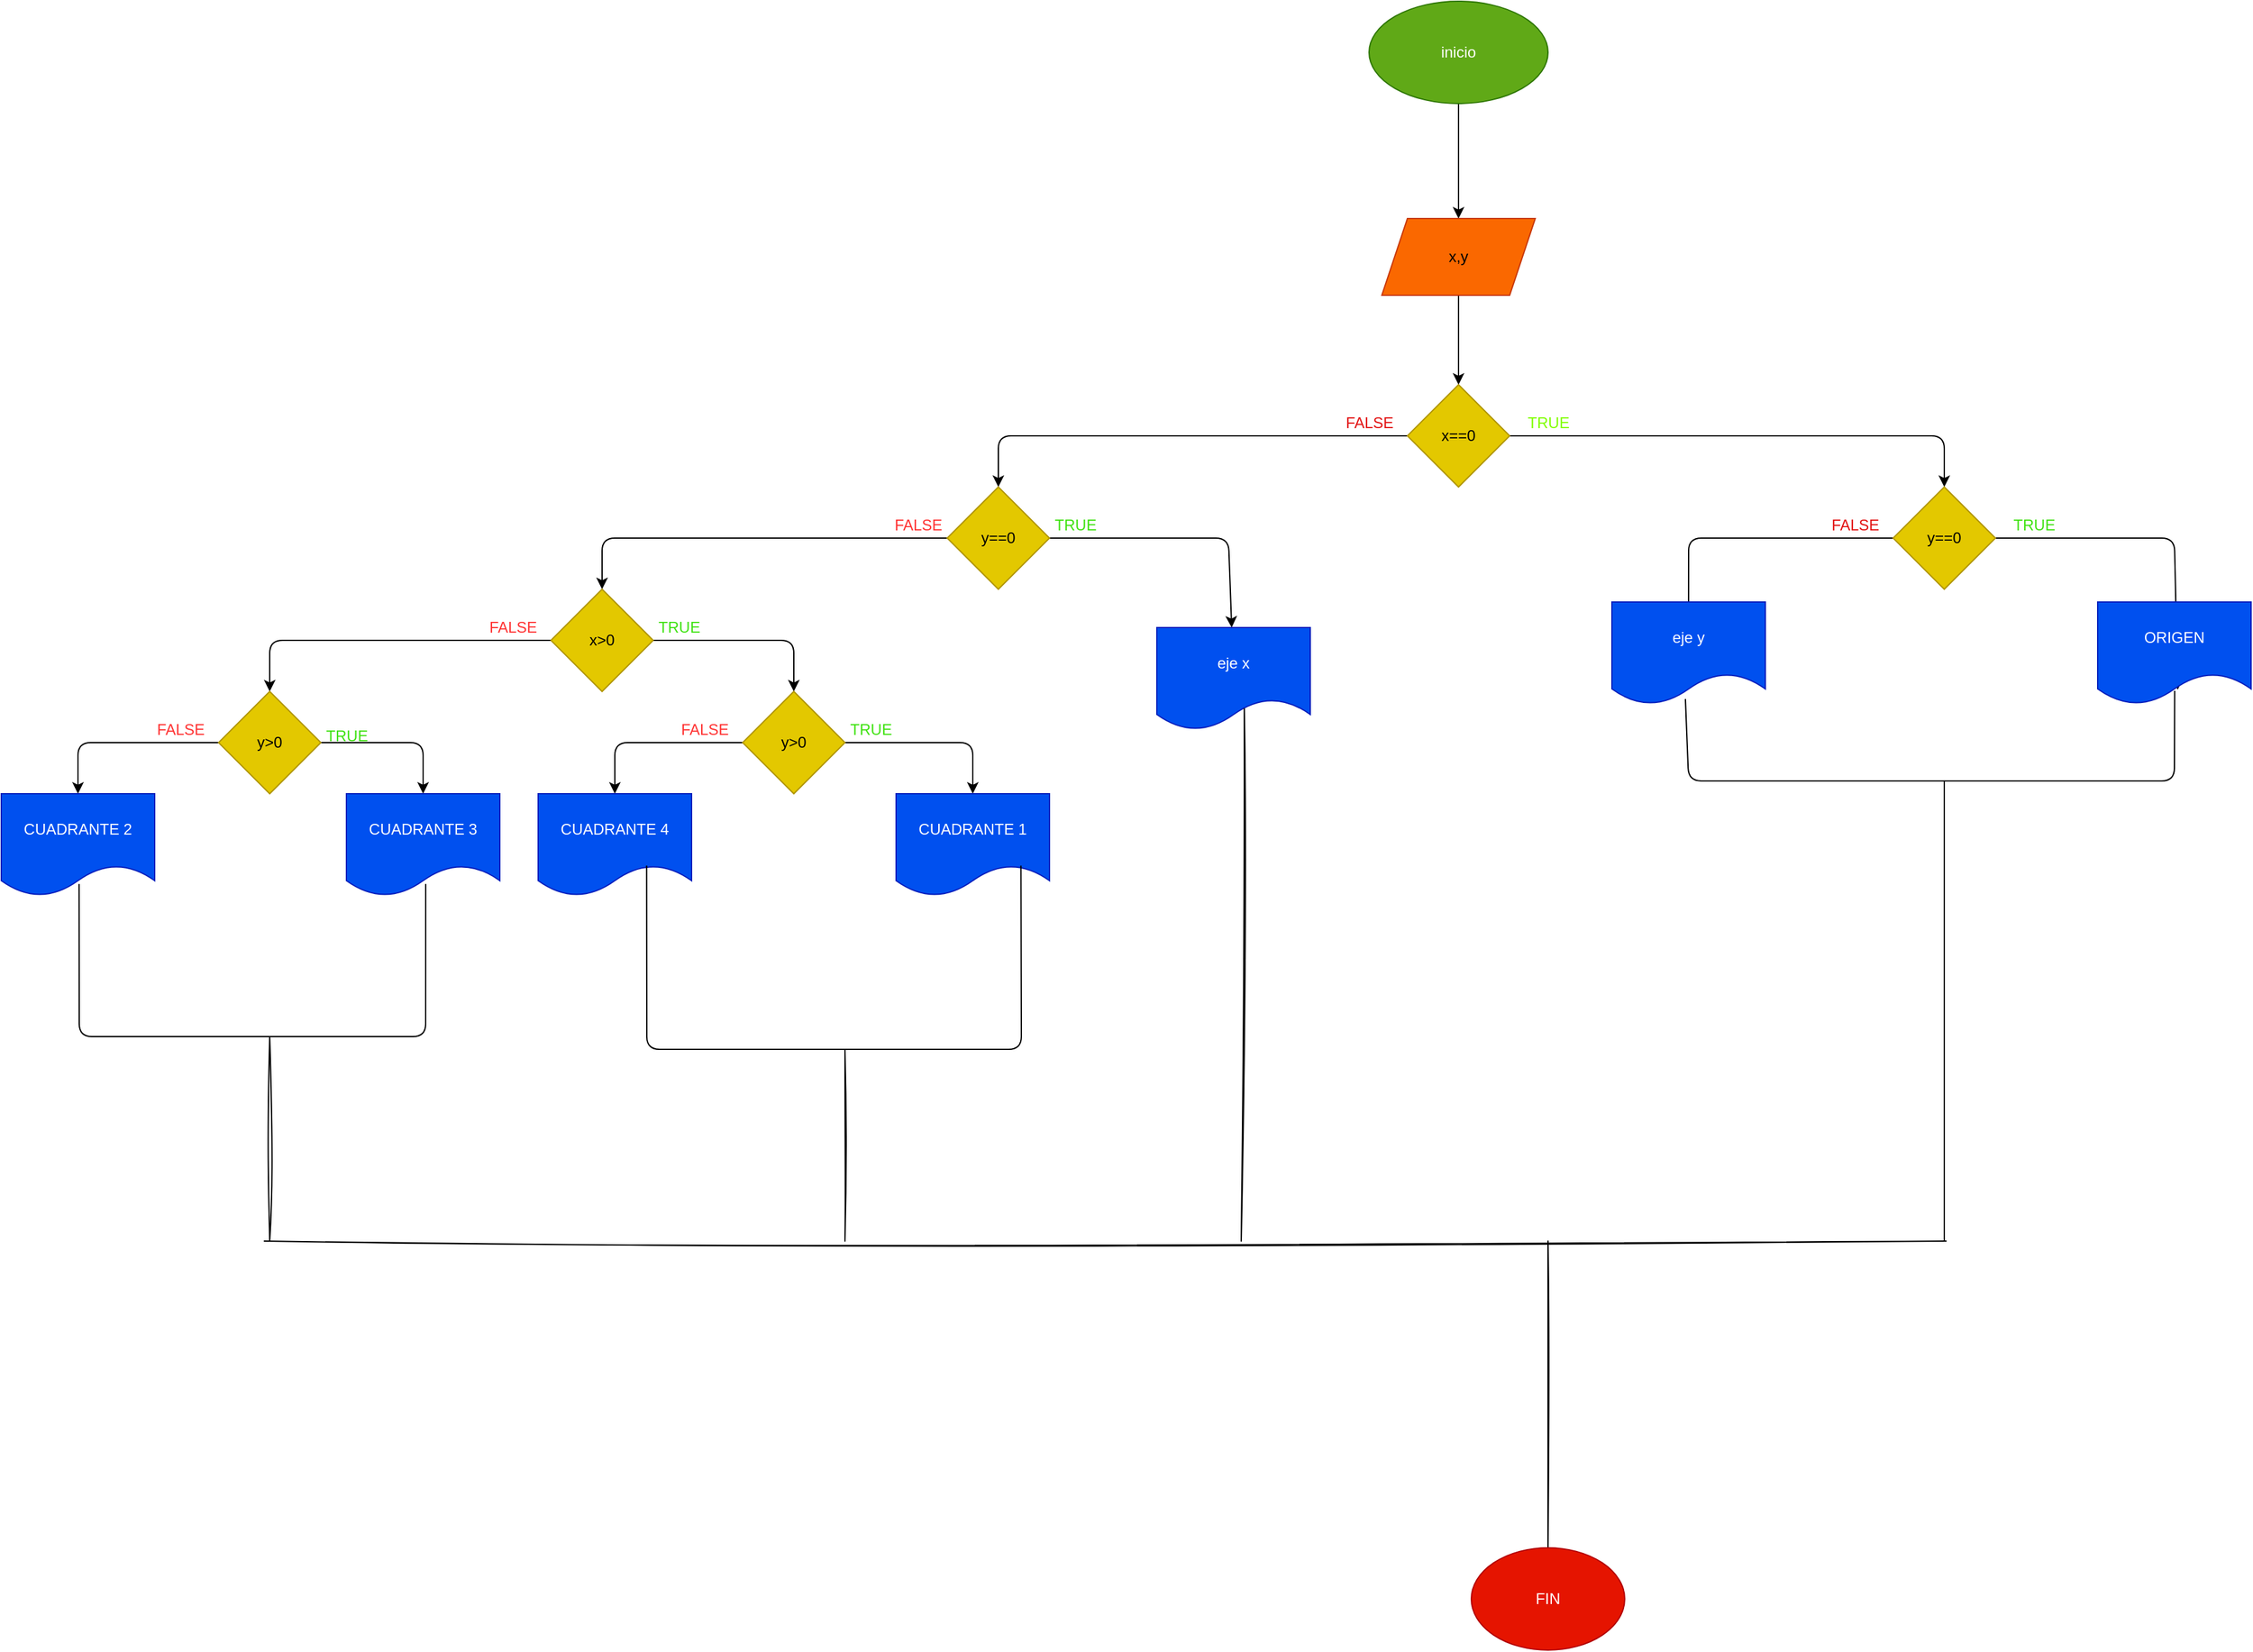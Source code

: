 <mxfile>
    <diagram id="jtr1Tm0XrrfJptQ2LhaA" name="Página-1">
        <mxGraphModel dx="1606" dy="448" grid="1" gridSize="10" guides="0" tooltips="1" connect="1" arrows="1" fold="1" page="1" pageScale="1" pageWidth="827" pageHeight="1169" math="0" shadow="0">
            <root>
                <mxCell id="0"/>
                <mxCell id="1" parent="0"/>
                <mxCell id="4" value="" style="edgeStyle=none;html=1;" edge="1" parent="1" source="2" target="3">
                    <mxGeometry relative="1" as="geometry"/>
                </mxCell>
                <mxCell id="2" value="inicio" style="ellipse;whiteSpace=wrap;html=1;fillColor=#60a917;fontColor=#ffffff;strokeColor=#2D7600;" vertex="1" parent="1">
                    <mxGeometry x="460" y="150" width="140" height="80" as="geometry"/>
                </mxCell>
                <mxCell id="6" value="" style="edgeStyle=none;html=1;" edge="1" parent="1" source="3" target="5">
                    <mxGeometry relative="1" as="geometry"/>
                </mxCell>
                <mxCell id="3" value="x,y" style="shape=parallelogram;perimeter=parallelogramPerimeter;whiteSpace=wrap;html=1;fixedSize=1;fillColor=#fa6800;fontColor=#000000;strokeColor=#C73500;" vertex="1" parent="1">
                    <mxGeometry x="470" y="320" width="120" height="60" as="geometry"/>
                </mxCell>
                <mxCell id="8" value="" style="edgeStyle=none;html=1;" edge="1" parent="1" source="5" target="7">
                    <mxGeometry relative="1" as="geometry">
                        <Array as="points">
                            <mxPoint x="910" y="490"/>
                        </Array>
                    </mxGeometry>
                </mxCell>
                <mxCell id="10" value="" style="edgeStyle=none;html=1;" edge="1" parent="1" source="5" target="9">
                    <mxGeometry relative="1" as="geometry">
                        <Array as="points">
                            <mxPoint x="170" y="490"/>
                        </Array>
                    </mxGeometry>
                </mxCell>
                <mxCell id="5" value="x==0" style="rhombus;whiteSpace=wrap;html=1;fillColor=#e3c800;fontColor=#000000;strokeColor=#B09500;" vertex="1" parent="1">
                    <mxGeometry x="490" y="450" width="80" height="80" as="geometry"/>
                </mxCell>
                <mxCell id="12" value="" style="edgeStyle=none;html=1;entryX=0.499;entryY=0.848;entryDx=0;entryDy=0;entryPerimeter=0;" edge="1" parent="1" source="7" target="11">
                    <mxGeometry relative="1" as="geometry">
                        <Array as="points">
                            <mxPoint x="710" y="570"/>
                        </Array>
                    </mxGeometry>
                </mxCell>
                <mxCell id="14" value="" style="edgeStyle=none;html=1;entryX=0.522;entryY=0.858;entryDx=0;entryDy=0;entryPerimeter=0;" edge="1" parent="1" source="7" target="13">
                    <mxGeometry relative="1" as="geometry">
                        <Array as="points">
                            <mxPoint x="1090" y="570"/>
                        </Array>
                    </mxGeometry>
                </mxCell>
                <mxCell id="7" value="y==0" style="rhombus;whiteSpace=wrap;html=1;fillColor=#e3c800;fontColor=#000000;strokeColor=#B09500;" vertex="1" parent="1">
                    <mxGeometry x="870" y="530" width="80" height="80" as="geometry"/>
                </mxCell>
                <mxCell id="21" value="" style="edgeStyle=none;html=1;" edge="1" parent="1" source="9" target="20">
                    <mxGeometry relative="1" as="geometry">
                        <Array as="points">
                            <mxPoint x="350" y="570"/>
                        </Array>
                    </mxGeometry>
                </mxCell>
                <mxCell id="23" value="" style="edgeStyle=none;html=1;" edge="1" parent="1" source="9" target="22">
                    <mxGeometry relative="1" as="geometry">
                        <Array as="points">
                            <mxPoint x="-140" y="570"/>
                        </Array>
                    </mxGeometry>
                </mxCell>
                <mxCell id="9" value="y==0" style="rhombus;whiteSpace=wrap;html=1;fillColor=#e3c800;fontColor=#000000;strokeColor=#B09500;" vertex="1" parent="1">
                    <mxGeometry x="130" y="530" width="80" height="80" as="geometry"/>
                </mxCell>
                <mxCell id="11" value="eje y" style="shape=document;whiteSpace=wrap;html=1;boundedLbl=1;fillColor=#0050ef;fontColor=#ffffff;strokeColor=#001DBC;" vertex="1" parent="1">
                    <mxGeometry x="650" y="620" width="120" height="80" as="geometry"/>
                </mxCell>
                <mxCell id="13" value="ORIGEN" style="shape=document;whiteSpace=wrap;html=1;boundedLbl=1;fillColor=#0050ef;fontColor=#ffffff;strokeColor=#001DBC;" vertex="1" parent="1">
                    <mxGeometry x="1030" y="620" width="120" height="80" as="geometry"/>
                </mxCell>
                <mxCell id="16" value="" style="endArrow=none;html=1;entryX=0.502;entryY=0.868;entryDx=0;entryDy=0;entryPerimeter=0;" edge="1" parent="1" target="13">
                    <mxGeometry width="50" height="50" relative="1" as="geometry">
                        <mxPoint x="920" y="760" as="sourcePoint"/>
                        <mxPoint x="1130" y="730" as="targetPoint"/>
                        <Array as="points">
                            <mxPoint x="1090" y="760"/>
                        </Array>
                    </mxGeometry>
                </mxCell>
                <mxCell id="17" value="" style="endArrow=none;html=1;entryX=0.479;entryY=0.948;entryDx=0;entryDy=0;entryPerimeter=0;" edge="1" parent="1" target="11">
                    <mxGeometry width="50" height="50" relative="1" as="geometry">
                        <mxPoint x="920" y="760" as="sourcePoint"/>
                        <mxPoint x="1100" y="690" as="targetPoint"/>
                        <Array as="points">
                            <mxPoint x="710" y="760"/>
                        </Array>
                    </mxGeometry>
                </mxCell>
                <mxCell id="19" value="" style="endArrow=none;html=1;" edge="1" parent="1">
                    <mxGeometry width="50" height="50" relative="1" as="geometry">
                        <mxPoint x="910" y="1120" as="sourcePoint"/>
                        <mxPoint x="910" y="760" as="targetPoint"/>
                    </mxGeometry>
                </mxCell>
                <mxCell id="20" value="eje x" style="shape=document;whiteSpace=wrap;html=1;boundedLbl=1;fillColor=#0050ef;strokeColor=#001DBC;fontColor=#ffffff;" vertex="1" parent="1">
                    <mxGeometry x="294" y="640" width="120" height="80" as="geometry"/>
                </mxCell>
                <mxCell id="25" value="" style="edgeStyle=none;html=1;" edge="1" parent="1" source="22" target="24">
                    <mxGeometry relative="1" as="geometry">
                        <Array as="points">
                            <mxPoint x="10" y="650"/>
                        </Array>
                    </mxGeometry>
                </mxCell>
                <mxCell id="27" value="" style="edgeStyle=none;html=1;" edge="1" parent="1" source="22" target="26">
                    <mxGeometry relative="1" as="geometry">
                        <Array as="points">
                            <mxPoint x="-400" y="650"/>
                        </Array>
                    </mxGeometry>
                </mxCell>
                <mxCell id="22" value="x&amp;gt;0" style="rhombus;whiteSpace=wrap;html=1;fillColor=#e3c800;strokeColor=#B09500;fontColor=#000000;" vertex="1" parent="1">
                    <mxGeometry x="-180" y="610" width="80" height="80" as="geometry"/>
                </mxCell>
                <mxCell id="29" value="" style="edgeStyle=none;html=1;" edge="1" parent="1" source="24" target="28">
                    <mxGeometry relative="1" as="geometry">
                        <Array as="points">
                            <mxPoint x="150" y="730"/>
                        </Array>
                    </mxGeometry>
                </mxCell>
                <mxCell id="32" value="" style="edgeStyle=none;html=1;" edge="1" parent="1" source="24" target="31">
                    <mxGeometry relative="1" as="geometry">
                        <Array as="points">
                            <mxPoint x="-130" y="730"/>
                        </Array>
                    </mxGeometry>
                </mxCell>
                <mxCell id="24" value="y&amp;gt;0" style="rhombus;whiteSpace=wrap;html=1;fillColor=#e3c800;strokeColor=#B09500;fontColor=#000000;" vertex="1" parent="1">
                    <mxGeometry x="-30" y="690" width="80" height="80" as="geometry"/>
                </mxCell>
                <mxCell id="34" value="" style="edgeStyle=none;html=1;" edge="1" parent="1" source="26" target="33">
                    <mxGeometry relative="1" as="geometry">
                        <Array as="points">
                            <mxPoint x="-280" y="730"/>
                        </Array>
                    </mxGeometry>
                </mxCell>
                <mxCell id="36" value="" style="edgeStyle=none;html=1;" edge="1" parent="1" source="26" target="35">
                    <mxGeometry relative="1" as="geometry">
                        <Array as="points">
                            <mxPoint x="-550" y="730"/>
                        </Array>
                    </mxGeometry>
                </mxCell>
                <mxCell id="26" value="y&amp;gt;0" style="rhombus;whiteSpace=wrap;html=1;fillColor=#e3c800;strokeColor=#B09500;fontColor=#000000;" vertex="1" parent="1">
                    <mxGeometry x="-440" y="690" width="80" height="80" as="geometry"/>
                </mxCell>
                <mxCell id="28" value="CUADRANTE 1" style="shape=document;whiteSpace=wrap;html=1;boundedLbl=1;fillColor=#0050ef;strokeColor=#001DBC;fontColor=#ffffff;" vertex="1" parent="1">
                    <mxGeometry x="90" y="770" width="120" height="80" as="geometry"/>
                </mxCell>
                <mxCell id="31" value="CUADRANTE 4" style="shape=document;whiteSpace=wrap;html=1;boundedLbl=1;fillColor=#0050ef;strokeColor=#001DBC;fontColor=#ffffff;" vertex="1" parent="1">
                    <mxGeometry x="-190" y="770" width="120" height="80" as="geometry"/>
                </mxCell>
                <mxCell id="33" value="CUADRANTE 3" style="shape=document;whiteSpace=wrap;html=1;boundedLbl=1;fillColor=#0050ef;strokeColor=#001DBC;fontColor=#ffffff;" vertex="1" parent="1">
                    <mxGeometry x="-340" y="770" width="120" height="80" as="geometry"/>
                </mxCell>
                <mxCell id="35" value="CUADRANTE 2" style="shape=document;whiteSpace=wrap;html=1;boundedLbl=1;fillColor=#0050ef;strokeColor=#001DBC;fontColor=#ffffff;" vertex="1" parent="1">
                    <mxGeometry x="-610" y="770" width="120" height="80" as="geometry"/>
                </mxCell>
                <mxCell id="37" value="" style="endArrow=none;html=1;entryX=0.507;entryY=0.883;entryDx=0;entryDy=0;entryPerimeter=0;" edge="1" parent="1" target="35">
                    <mxGeometry width="50" height="50" relative="1" as="geometry">
                        <mxPoint x="-400" y="960" as="sourcePoint"/>
                        <mxPoint x="-550" y="840" as="targetPoint"/>
                        <Array as="points">
                            <mxPoint x="-549" y="960"/>
                        </Array>
                    </mxGeometry>
                </mxCell>
                <mxCell id="38" value="" style="endArrow=none;html=1;entryX=0.517;entryY=0.883;entryDx=0;entryDy=0;entryPerimeter=0;" edge="1" parent="1" target="33">
                    <mxGeometry width="50" height="50" relative="1" as="geometry">
                        <mxPoint x="-400" y="960" as="sourcePoint"/>
                        <mxPoint x="-280" y="840" as="targetPoint"/>
                        <Array as="points">
                            <mxPoint x="-278" y="960"/>
                        </Array>
                    </mxGeometry>
                </mxCell>
                <mxCell id="39" value="" style="endArrow=none;html=1;entryX=0.707;entryY=0.703;entryDx=0;entryDy=0;entryPerimeter=0;" edge="1" parent="1" target="31">
                    <mxGeometry width="50" height="50" relative="1" as="geometry">
                        <mxPoint x="40" y="970" as="sourcePoint"/>
                        <mxPoint x="-118" y="830" as="targetPoint"/>
                        <Array as="points">
                            <mxPoint x="-105" y="970"/>
                        </Array>
                    </mxGeometry>
                </mxCell>
                <mxCell id="40" value="" style="endArrow=none;html=1;entryX=0.814;entryY=0.703;entryDx=0;entryDy=0;entryPerimeter=0;" edge="1" parent="1" target="28">
                    <mxGeometry width="50" height="50" relative="1" as="geometry">
                        <mxPoint x="40" y="970" as="sourcePoint"/>
                        <mxPoint x="180" y="830" as="targetPoint"/>
                        <Array as="points">
                            <mxPoint x="188" y="970"/>
                        </Array>
                    </mxGeometry>
                </mxCell>
                <mxCell id="42" value="" style="endArrow=none;html=1;sketch=1;" edge="1" parent="1">
                    <mxGeometry width="50" height="50" relative="1" as="geometry">
                        <mxPoint x="-400" y="1120" as="sourcePoint"/>
                        <mxPoint x="-400" y="960" as="targetPoint"/>
                    </mxGeometry>
                </mxCell>
                <mxCell id="43" value="" style="endArrow=none;html=1;sketch=1;" edge="1" parent="1">
                    <mxGeometry width="50" height="50" relative="1" as="geometry">
                        <mxPoint x="50" y="1120" as="sourcePoint"/>
                        <mxPoint x="50" y="970" as="targetPoint"/>
                    </mxGeometry>
                </mxCell>
                <mxCell id="44" value="" style="endArrow=none;html=1;sketch=1;entryX=0.57;entryY=0.794;entryDx=0;entryDy=0;entryPerimeter=0;" edge="1" parent="1" target="20">
                    <mxGeometry width="50" height="50" relative="1" as="geometry">
                        <mxPoint x="360" y="1120" as="sourcePoint"/>
                        <mxPoint x="330" y="930" as="targetPoint"/>
                    </mxGeometry>
                </mxCell>
                <mxCell id="45" value="" style="endArrow=none;html=1;sketch=1;" edge="1" parent="1">
                    <mxGeometry width="50" height="50" relative="1" as="geometry">
                        <mxPoint x="-404.235" y="1120" as="sourcePoint"/>
                        <mxPoint x="911.412" y="1120" as="targetPoint"/>
                    </mxGeometry>
                </mxCell>
                <mxCell id="46" value="" style="endArrow=none;html=1;sketch=1;startArrow=none;" edge="1" parent="1" source="47">
                    <mxGeometry width="50" height="50" relative="1" as="geometry">
                        <mxPoint x="600" y="1390" as="sourcePoint"/>
                        <mxPoint x="600" y="1120" as="targetPoint"/>
                    </mxGeometry>
                </mxCell>
                <mxCell id="48" value="" style="endArrow=none;html=1;sketch=1;" edge="1" parent="1" target="47">
                    <mxGeometry width="50" height="50" relative="1" as="geometry">
                        <mxPoint x="600" y="1390" as="sourcePoint"/>
                        <mxPoint x="600" y="1120" as="targetPoint"/>
                    </mxGeometry>
                </mxCell>
                <mxCell id="47" value="FIN" style="ellipse;whiteSpace=wrap;html=1;fillColor=#e51400;fontColor=#ffffff;strokeColor=#B20000;" vertex="1" parent="1">
                    <mxGeometry x="540" y="1360" width="120" height="80" as="geometry"/>
                </mxCell>
                <mxCell id="49" value="&lt;font color=&quot;#e21212&quot;&gt;FALSE&lt;/font&gt;" style="text;html=1;align=center;verticalAlign=middle;resizable=0;points=[];autosize=1;strokeColor=none;fillColor=none;" vertex="1" parent="1">
                    <mxGeometry x="430" y="465" width="60" height="30" as="geometry"/>
                </mxCell>
                <mxCell id="50" value="&lt;font color=&quot;#80ff00&quot;&gt;TRUE&lt;/font&gt;" style="text;html=1;align=center;verticalAlign=middle;resizable=0;points=[];autosize=1;strokeColor=none;fillColor=none;fontColor=#f90101;" vertex="1" parent="1">
                    <mxGeometry x="570" y="465" width="60" height="30" as="geometry"/>
                </mxCell>
                <mxCell id="51" value="FALSE" style="text;html=1;align=center;verticalAlign=middle;resizable=0;points=[];autosize=1;strokeColor=none;fillColor=none;fontColor=#e21212;" vertex="1" parent="1">
                    <mxGeometry x="810" y="545" width="60" height="30" as="geometry"/>
                </mxCell>
                <mxCell id="53" value="&lt;font color=&quot;#3fe212&quot;&gt;TRUE&lt;/font&gt;" style="text;html=1;align=center;verticalAlign=middle;resizable=0;points=[];autosize=1;strokeColor=none;fillColor=none;fontColor=#e21212;" vertex="1" parent="1">
                    <mxGeometry x="950" y="545" width="60" height="30" as="geometry"/>
                </mxCell>
                <mxCell id="54" value="TRUE" style="text;html=1;align=center;verticalAlign=middle;resizable=0;points=[];autosize=1;strokeColor=none;fillColor=none;fontColor=#3fe212;" vertex="1" parent="1">
                    <mxGeometry x="200" y="545" width="60" height="30" as="geometry"/>
                </mxCell>
                <mxCell id="55" value="TRUE" style="text;html=1;align=center;verticalAlign=middle;resizable=0;points=[];autosize=1;strokeColor=none;fillColor=none;fontColor=#3fe212;" vertex="1" parent="1">
                    <mxGeometry x="-110" y="625" width="60" height="30" as="geometry"/>
                </mxCell>
                <mxCell id="56" value="TRUE" style="text;html=1;align=center;verticalAlign=middle;resizable=0;points=[];autosize=1;strokeColor=none;fillColor=none;fontColor=#3fe212;" vertex="1" parent="1">
                    <mxGeometry x="-370" y="710" width="60" height="30" as="geometry"/>
                </mxCell>
                <mxCell id="58" value="TRUE" style="text;html=1;align=center;verticalAlign=middle;resizable=0;points=[];autosize=1;strokeColor=none;fillColor=none;fontColor=#3fe212;" vertex="1" parent="1">
                    <mxGeometry x="40" y="705" width="60" height="30" as="geometry"/>
                </mxCell>
                <mxCell id="59" value="&lt;font color=&quot;#ff3333&quot;&gt;FALSE&lt;/font&gt;" style="text;html=1;align=center;verticalAlign=middle;resizable=0;points=[];autosize=1;strokeColor=none;fillColor=none;fontColor=#3fe212;" vertex="1" parent="1">
                    <mxGeometry x="77" y="545" width="60" height="30" as="geometry"/>
                </mxCell>
                <mxCell id="60" value="FALSE" style="text;html=1;align=center;verticalAlign=middle;resizable=0;points=[];autosize=1;strokeColor=none;fillColor=none;fontColor=#FF3333;" vertex="1" parent="1">
                    <mxGeometry x="-240" y="625" width="60" height="30" as="geometry"/>
                </mxCell>
                <mxCell id="61" value="FALSE" style="text;html=1;align=center;verticalAlign=middle;resizable=0;points=[];autosize=1;strokeColor=none;fillColor=none;fontColor=#FF3333;" vertex="1" parent="1">
                    <mxGeometry x="-500" y="705" width="60" height="30" as="geometry"/>
                </mxCell>
                <mxCell id="62" value="FALSE" style="text;html=1;align=center;verticalAlign=middle;resizable=0;points=[];autosize=1;strokeColor=none;fillColor=none;fontColor=#FF3333;" vertex="1" parent="1">
                    <mxGeometry x="-90" y="705" width="60" height="30" as="geometry"/>
                </mxCell>
            </root>
        </mxGraphModel>
    </diagram>
</mxfile>